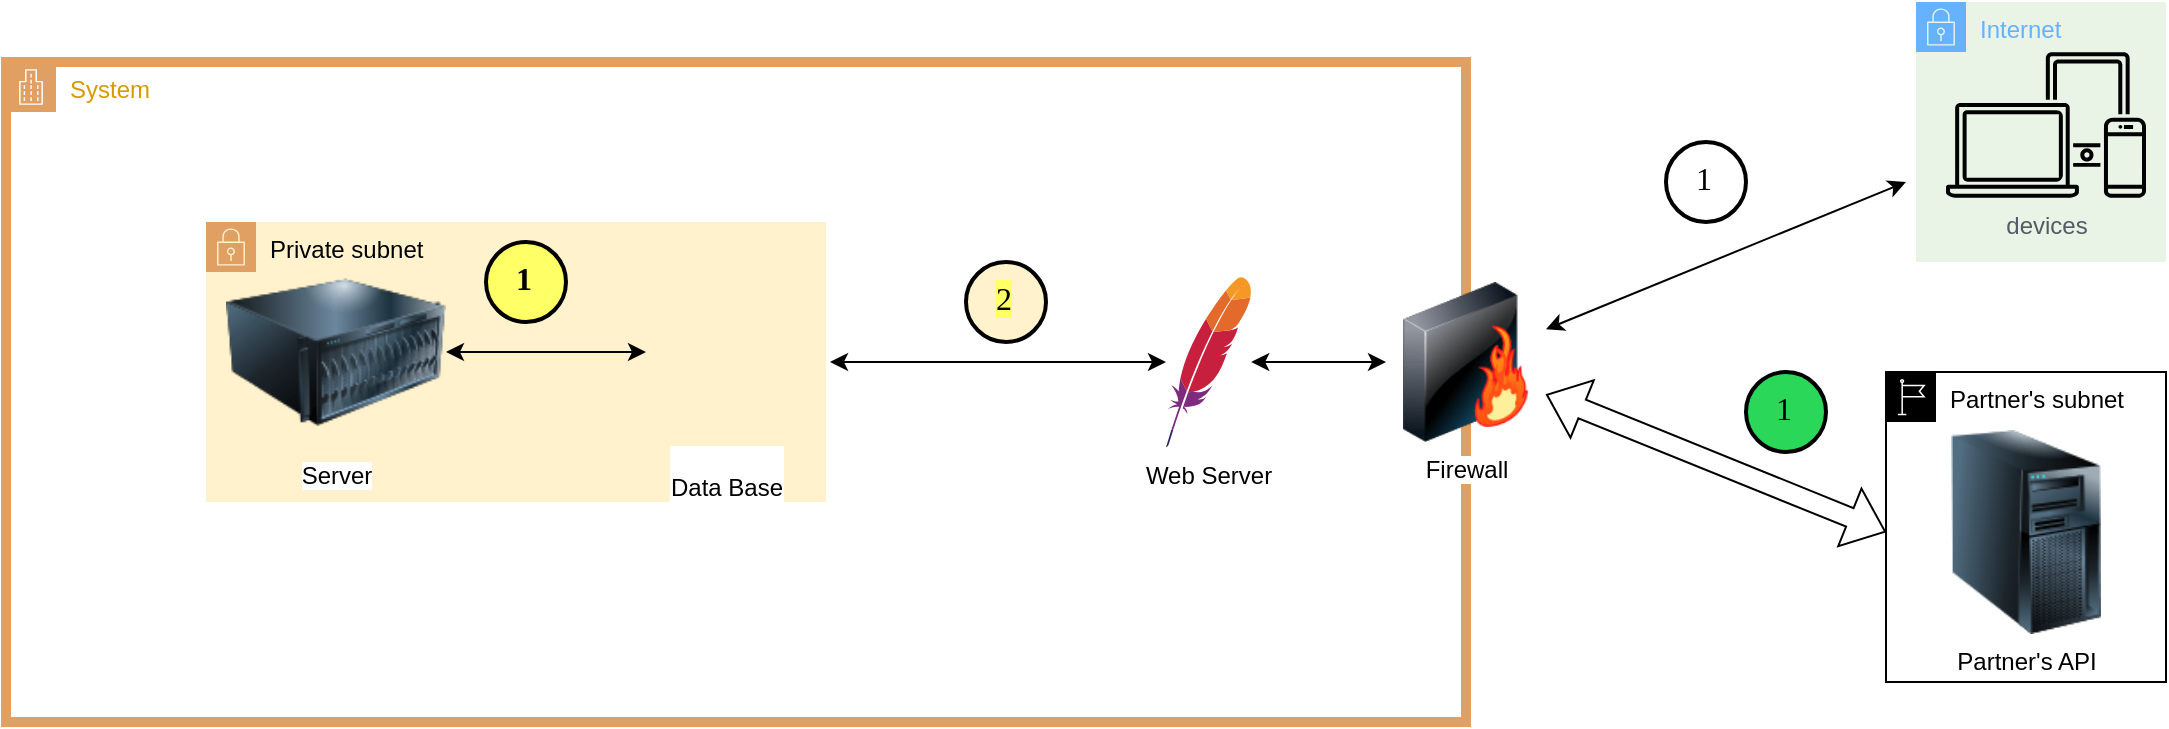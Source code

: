 <mxfile version="15.9.6" type="github">
  <diagram id="Ht1M8jgEwFfnCIfOTk4-" name="Page-1">
    <mxGraphModel dx="2062" dy="2751" grid="1" gridSize="10" guides="1" tooltips="1" connect="1" arrows="1" fold="1" page="1" pageScale="1" pageWidth="1169" pageHeight="827" math="0" shadow="0">
      <root>
        <mxCell id="0" />
        <mxCell id="1" parent="0" />
        <mxCell id="bbJUXdScnfACV2wAAi5e-44" value="Partner&#39;s subnet" style="points=[[0,0],[0.25,0],[0.5,0],[0.75,0],[1,0],[1,0.25],[1,0.5],[1,0.75],[1,1],[0.75,1],[0.5,1],[0.25,1],[0,1],[0,0.75],[0,0.5],[0,0.25]];outlineConnect=0;html=1;whiteSpace=wrap;fontSize=12;fontStyle=0;container=1;pointerEvents=0;collapsible=0;recursiveResize=0;shape=mxgraph.aws4.group;grIcon=mxgraph.aws4.group_region;verticalAlign=top;align=left;spacingLeft=30;" vertex="1" parent="1">
          <mxGeometry x="1190" y="-1455" width="140" height="155" as="geometry" />
        </mxCell>
        <mxCell id="bbJUXdScnfACV2wAAi5e-56" value="Partner&#39;s API&lt;br&gt;" style="image;html=1;image=img/lib/clip_art/computers/Server_Tower_128x128.png;fillColor=#000000;gradientColor=none;" vertex="1" parent="bbJUXdScnfACV2wAAi5e-44">
          <mxGeometry y="29" width="140" height="102" as="geometry" />
        </mxCell>
        <mxCell id="bbJUXdScnfACV2wAAi5e-46" value="&lt;font color=&quot;#d79b00&quot;&gt;System&lt;/font&gt;" style="points=[[0,0],[0.25,0],[0.5,0],[0.75,0],[1,0],[1,0.25],[1,0.5],[1,0.75],[1,1],[0.75,1],[0.5,1],[0.25,1],[0,1],[0,0.75],[0,0.5],[0,0.25]];outlineConnect=0;html=1;whiteSpace=wrap;fontSize=12;fontStyle=0;container=1;pointerEvents=0;collapsible=0;recursiveResize=0;shape=mxgraph.aws4.group;grIcon=mxgraph.aws4.group_corporate_data_center;verticalAlign=top;align=left;spacingLeft=30;strokeWidth=5;strokeColor=#E09F63;" vertex="1" parent="1">
          <mxGeometry x="250" y="-1610" width="730" height="330" as="geometry" />
        </mxCell>
        <mxCell id="bbJUXdScnfACV2wAAi5e-9" value="Web Server" style="dashed=0;outlineConnect=0;html=1;align=center;labelPosition=center;verticalLabelPosition=bottom;verticalAlign=top;shape=mxgraph.weblogos.apache;fillColor=#000000;gradientColor=none;" vertex="1" parent="bbJUXdScnfACV2wAAi5e-46">
          <mxGeometry x="580" y="107.4" width="42.6" height="85.2" as="geometry" />
        </mxCell>
        <mxCell id="bbJUXdScnfACV2wAAi5e-14" value="" style="endArrow=classic;startArrow=classic;html=1;rounded=0;entryX=1;entryY=0.5;entryDx=0;entryDy=0;" edge="1" parent="bbJUXdScnfACV2wAAi5e-46" source="bbJUXdScnfACV2wAAi5e-9" target="bbJUXdScnfACV2wAAi5e-59">
          <mxGeometry width="50" height="50" relative="1" as="geometry">
            <mxPoint x="400" y="120" as="sourcePoint" />
            <mxPoint x="450" y="148" as="targetPoint" />
          </mxGeometry>
        </mxCell>
        <mxCell id="bbJUXdScnfACV2wAAi5e-59" value="Private subnet" style="points=[[0,0],[0.25,0],[0.5,0],[0.75,0],[1,0],[1,0.25],[1,0.5],[1,0.75],[1,1],[0.75,1],[0.5,1],[0.25,1],[0,1],[0,0.75],[0,0.5],[0,0.25]];outlineConnect=0;html=1;whiteSpace=wrap;fontSize=12;fontStyle=0;container=1;pointerEvents=0;collapsible=0;recursiveResize=0;shape=mxgraph.aws4.group;grIcon=mxgraph.aws4.group_security_group;grStroke=0;verticalAlign=top;align=left;spacingLeft=30;strokeWidth=6;perimeterSpacing=2;strokeColor=#E09F63;sketch=0;shadow=0;fillColor=#FFF2CC;" vertex="1" parent="bbJUXdScnfACV2wAAi5e-46">
          <mxGeometry x="100" y="80" width="310" height="140" as="geometry" />
        </mxCell>
        <mxCell id="bbJUXdScnfACV2wAAi5e-26" value="Server" style="image;html=1;image=img/lib/clip_art/computers/Server_128x128.png;fillColor=#000000;gradientColor=none;" vertex="1" parent="bbJUXdScnfACV2wAAi5e-59">
          <mxGeometry x="10" y="17.3" width="110" height="95.4" as="geometry" />
        </mxCell>
        <mxCell id="bbJUXdScnfACV2wAAi5e-41" value="&lt;br&gt;Data Base" style="shape=image;html=1;verticalAlign=top;verticalLabelPosition=bottom;labelBackgroundColor=#ffffff;imageAspect=0;aspect=fixed;image=https://cdn2.iconfinder.com/data/icons/font-awesome/1792/database-128.png;fillColor=#000000;gradientColor=none;" vertex="1" parent="bbJUXdScnfACV2wAAi5e-59">
          <mxGeometry x="220" y="25" width="80" height="80" as="geometry" />
        </mxCell>
        <mxCell id="bbJUXdScnfACV2wAAi5e-30" value="" style="endArrow=classic;startArrow=classic;html=1;rounded=0;" edge="1" parent="bbJUXdScnfACV2wAAi5e-59" source="bbJUXdScnfACV2wAAi5e-26" target="bbJUXdScnfACV2wAAi5e-41">
          <mxGeometry width="50" height="50" relative="1" as="geometry">
            <mxPoint x="300" y="-95.59" as="sourcePoint" />
            <mxPoint x="400" y="-95.899" as="targetPoint" />
          </mxGeometry>
        </mxCell>
        <mxCell id="bbJUXdScnfACV2wAAi5e-63" value="&lt;b&gt;&lt;font style=&quot;font-size: 16px ; background-color: rgb(255 , 255 , 102)&quot;&gt;1&lt;/font&gt;&lt;/b&gt;" style="ellipse;whiteSpace=wrap;html=1;aspect=fixed;strokeWidth=2;fontFamily=Tahoma;spacingBottom=4;spacingRight=2;strokeColor=#000000;fillColor=#FFFF66;gradientColor=none;" vertex="1" parent="bbJUXdScnfACV2wAAi5e-59">
          <mxGeometry x="140" y="10" width="40" height="40" as="geometry" />
        </mxCell>
        <mxCell id="bbJUXdScnfACV2wAAi5e-66" value="2" style="ellipse;whiteSpace=wrap;html=1;aspect=fixed;strokeWidth=2;fontFamily=Tahoma;spacingBottom=4;spacingRight=2;strokeColor=#000000;shadow=0;labelBackgroundColor=#FFFF66;sketch=0;fontSize=16;fillColor=#FFF2CC;gradientColor=none;" vertex="1" parent="bbJUXdScnfACV2wAAi5e-46">
          <mxGeometry x="480" y="100" width="40" height="40" as="geometry" />
        </mxCell>
        <mxCell id="bbJUXdScnfACV2wAAi5e-60" value="&lt;font color=&quot;#66b2ff&quot;&gt;Internet&lt;/font&gt;" style="points=[[0,0],[0.25,0],[0.5,0],[0.75,0],[1,0],[1,0.25],[1,0.5],[1,0.75],[1,1],[0.75,1],[0.5,1],[0.25,1],[0,1],[0,0.75],[0,0.5],[0,0.25]];outlineConnect=0;gradientColor=none;html=1;whiteSpace=wrap;fontSize=12;fontStyle=0;container=1;pointerEvents=0;collapsible=0;recursiveResize=0;shape=mxgraph.aws4.group;grIcon=mxgraph.aws4.group_security_group;grStroke=0;strokeColor=#66B2FF;fillColor=#E9F3E6;verticalAlign=top;align=left;spacingLeft=30;fontColor=#248814;dashed=0;" vertex="1" parent="1">
          <mxGeometry x="1205" y="-1640" width="125" height="130" as="geometry" />
        </mxCell>
        <mxCell id="bbJUXdScnfACV2wAAi5e-7" value="devices" style="sketch=0;outlineConnect=0;gradientColor=none;fontColor=#545B64;strokeColor=none;fillColor=#000000;dashed=0;verticalLabelPosition=bottom;verticalAlign=top;align=center;html=1;fontSize=12;fontStyle=0;aspect=fixed;shape=mxgraph.aws4.illustration_devices;pointerEvents=1" vertex="1" parent="bbJUXdScnfACV2wAAi5e-60">
          <mxGeometry x="15" y="25" width="100" height="73" as="geometry" />
        </mxCell>
        <mxCell id="bbJUXdScnfACV2wAAi5e-67" value="1" style="ellipse;whiteSpace=wrap;html=1;aspect=fixed;strokeWidth=2;fontFamily=Tahoma;spacingBottom=4;spacingRight=2;shadow=0;labelBackgroundColor=#FFFFFF;sketch=0;fontSize=16;" vertex="1" parent="1">
          <mxGeometry x="1080" y="-1570" width="40" height="40" as="geometry" />
        </mxCell>
        <mxCell id="bbJUXdScnfACV2wAAi5e-71" value="1" style="ellipse;whiteSpace=wrap;html=1;aspect=fixed;strokeWidth=2;fontFamily=Tahoma;spacingBottom=4;spacingRight=2;shadow=0;labelBackgroundColor=#2BD759;sketch=0;fontSize=16;fontColor=#000000;strokeColor=#000000;fillColor=#2BD759;" vertex="1" parent="1">
          <mxGeometry x="1120" y="-1455" width="40" height="40" as="geometry" />
        </mxCell>
        <mxCell id="bbJUXdScnfACV2wAAi5e-35" value="Firewall&lt;br&gt;" style="image;html=1;image=img/lib/clip_art/networking/Firewall-page1_128x128.png;fillColor=#000000;gradientColor=none;" vertex="1" parent="1">
          <mxGeometry x="940" y="-1500" width="80" height="80" as="geometry" />
        </mxCell>
        <mxCell id="bbJUXdScnfACV2wAAi5e-57" value="" style="shape=flexArrow;endArrow=classic;startArrow=classic;html=1;rounded=0;exitX=0;exitY=0.5;exitDx=0;exitDy=0;" edge="1" parent="1" source="bbJUXdScnfACV2wAAi5e-56" target="bbJUXdScnfACV2wAAi5e-35">
          <mxGeometry width="100" height="100" relative="1" as="geometry">
            <mxPoint x="250" y="-1340" as="sourcePoint" />
            <mxPoint x="350" y="-1440" as="targetPoint" />
          </mxGeometry>
        </mxCell>
        <mxCell id="bbJUXdScnfACV2wAAi5e-74" value="" style="endArrow=classic;startArrow=classic;html=1;rounded=0;fontSize=16;fontColor=#66B2FF;" edge="1" parent="1" source="bbJUXdScnfACV2wAAi5e-35">
          <mxGeometry width="50" height="50" relative="1" as="geometry">
            <mxPoint x="1060" y="-1420" as="sourcePoint" />
            <mxPoint x="1200" y="-1550" as="targetPoint" />
          </mxGeometry>
        </mxCell>
        <mxCell id="bbJUXdScnfACV2wAAi5e-75" value="" style="endArrow=classic;startArrow=classic;html=1;rounded=0;fontSize=16;fontColor=#66B2FF;" edge="1" parent="1" source="bbJUXdScnfACV2wAAi5e-9" target="bbJUXdScnfACV2wAAi5e-35">
          <mxGeometry width="50" height="50" relative="1" as="geometry">
            <mxPoint x="890" y="-1420" as="sourcePoint" />
            <mxPoint x="940" y="-1470" as="targetPoint" />
          </mxGeometry>
        </mxCell>
      </root>
    </mxGraphModel>
  </diagram>
</mxfile>
